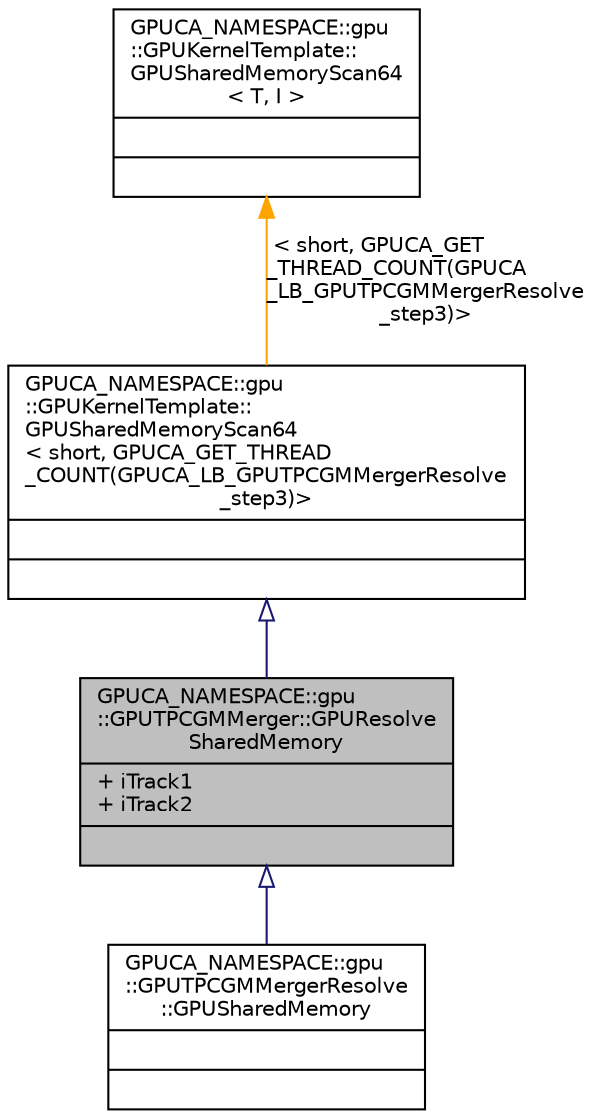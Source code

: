digraph "GPUCA_NAMESPACE::gpu::GPUTPCGMMerger::GPUResolveSharedMemory"
{
 // INTERACTIVE_SVG=YES
  bgcolor="transparent";
  edge [fontname="Helvetica",fontsize="10",labelfontname="Helvetica",labelfontsize="10"];
  node [fontname="Helvetica",fontsize="10",shape=record];
  Node0 [label="{GPUCA_NAMESPACE::gpu\l::GPUTPCGMMerger::GPUResolve\lSharedMemory\n|+ iTrack1\l+ iTrack2\l|}",height=0.2,width=0.4,color="black", fillcolor="grey75", style="filled", fontcolor="black"];
  Node1 -> Node0 [dir="back",color="midnightblue",fontsize="10",style="solid",arrowtail="onormal",fontname="Helvetica"];
  Node1 [label="{GPUCA_NAMESPACE::gpu\l::GPUKernelTemplate::\lGPUSharedMemoryScan64\l\< short, GPUCA_GET_THREAD\l_COUNT(GPUCA_LB_GPUTPCGMMergerResolve\l_step3)\>\n||}",height=0.2,width=0.4,color="black",URL="$dd/deb/structGPUCA__NAMESPACE_1_1gpu_1_1GPUKernelTemplate_1_1GPUSharedMemoryScan64.html"];
  Node2 -> Node1 [dir="back",color="orange",fontsize="10",style="solid",label=" \< short, GPUCA_GET\l_THREAD_COUNT(GPUCA\l_LB_GPUTPCGMMergerResolve\l_step3)\>" ,fontname="Helvetica"];
  Node2 [label="{GPUCA_NAMESPACE::gpu\l::GPUKernelTemplate::\lGPUSharedMemoryScan64\l\< T, I \>\n||}",height=0.2,width=0.4,color="black",URL="$dd/deb/structGPUCA__NAMESPACE_1_1gpu_1_1GPUKernelTemplate_1_1GPUSharedMemoryScan64.html"];
  Node0 -> Node3 [dir="back",color="midnightblue",fontsize="10",style="solid",arrowtail="onormal",fontname="Helvetica"];
  Node3 [label="{GPUCA_NAMESPACE::gpu\l::GPUTPCGMMergerResolve\l::GPUSharedMemory\n||}",height=0.2,width=0.4,color="black",URL="$d9/d11/structGPUCA__NAMESPACE_1_1gpu_1_1GPUTPCGMMergerResolve_1_1GPUSharedMemory.html"];
}
